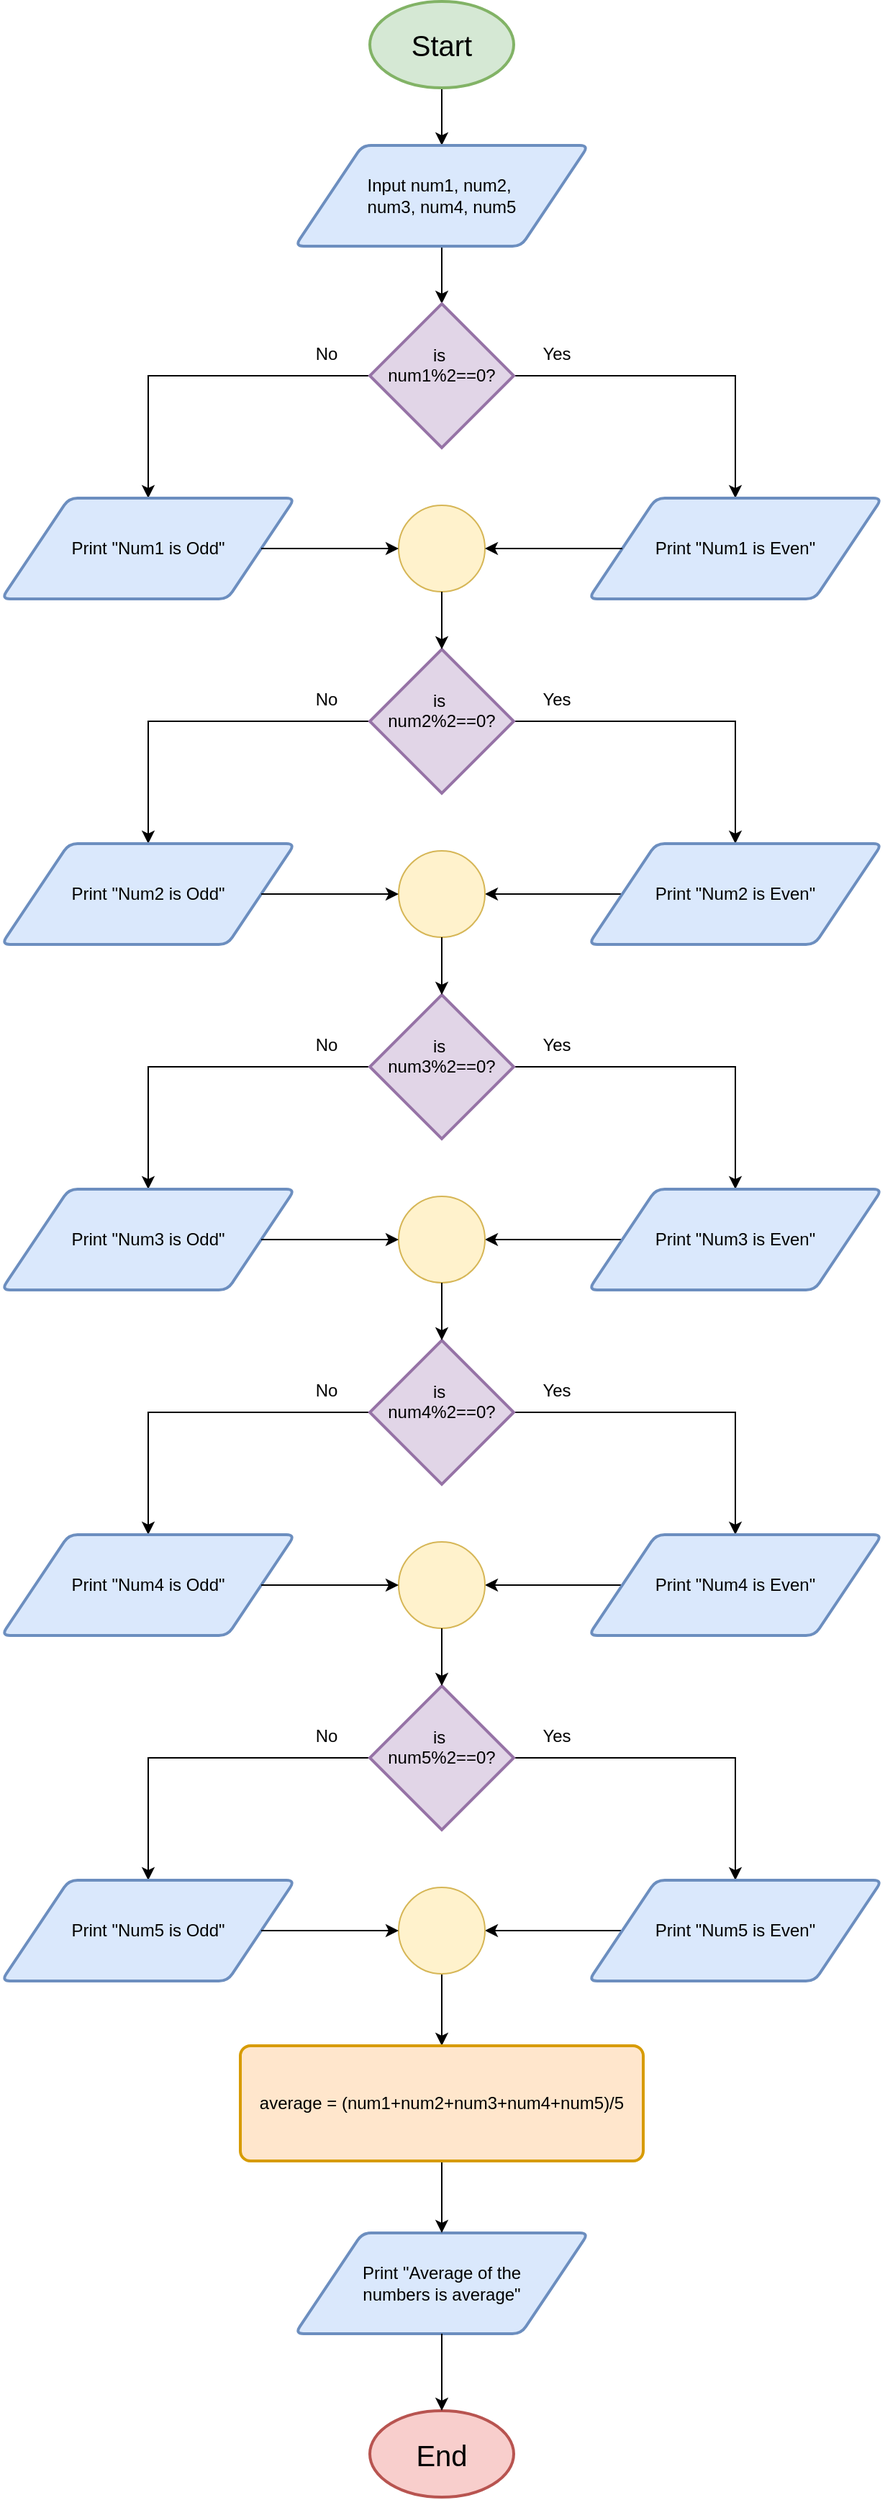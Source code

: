 <mxfile version="24.6.1" type="google">
  <diagram name="Page-1" id="XSoZNVKPw_GVeHKzmO73">
    <mxGraphModel grid="1" page="1" gridSize="10" guides="1" tooltips="1" connect="1" arrows="1" fold="1" pageScale="1" pageWidth="827" pageHeight="1169" math="0" shadow="0">
      <root>
        <mxCell id="0" />
        <mxCell id="1" parent="0" />
        <mxCell id="Kz_34uuD4_kzi1NYp4pW-72" value="Print &quot;Average of the&lt;br&gt;&lt;span style=&quot;background-color: initial;&quot;&gt;numbers&lt;/span&gt;&lt;span style=&quot;background-color: initial;&quot;&gt;&amp;nbsp;is average&quot;&lt;/span&gt;" style="shape=parallelogram;html=1;strokeWidth=2;perimeter=parallelogramPerimeter;whiteSpace=wrap;rounded=1;arcSize=12;size=0.23;fillColor=#dae8fc;strokeColor=#6c8ebf;" vertex="1" parent="1">
          <mxGeometry x="312" y="1570" width="204" height="70" as="geometry" />
        </mxCell>
        <mxCell id="Kz_34uuD4_kzi1NYp4pW-4" style="edgeStyle=orthogonalEdgeStyle;rounded=0;orthogonalLoop=1;jettySize=auto;html=1;exitX=0.5;exitY=1;exitDx=0;exitDy=0;exitPerimeter=0;" edge="1" parent="1" source="Kz_34uuD4_kzi1NYp4pW-1" target="Kz_34uuD4_kzi1NYp4pW-3">
          <mxGeometry relative="1" as="geometry" />
        </mxCell>
        <mxCell id="Kz_34uuD4_kzi1NYp4pW-1" value="&lt;font style=&quot;font-size: 20px;&quot;&gt;Start&lt;/font&gt;" style="strokeWidth=2;html=1;shape=mxgraph.flowchart.start_1;whiteSpace=wrap;fillColor=#d5e8d4;strokeColor=#82b366;" vertex="1" parent="1">
          <mxGeometry x="364" y="20" width="100" height="60" as="geometry" />
        </mxCell>
        <mxCell id="Kz_34uuD4_kzi1NYp4pW-7" style="edgeStyle=orthogonalEdgeStyle;rounded=0;orthogonalLoop=1;jettySize=auto;html=1;exitX=0.5;exitY=1;exitDx=0;exitDy=0;" edge="1" parent="1" source="Kz_34uuD4_kzi1NYp4pW-3" target="Kz_34uuD4_kzi1NYp4pW-5">
          <mxGeometry relative="1" as="geometry" />
        </mxCell>
        <mxCell id="Kz_34uuD4_kzi1NYp4pW-3" value="Input num1, num2,&amp;nbsp;&lt;div&gt;num3, num4, num5&lt;/div&gt;" style="shape=parallelogram;html=1;strokeWidth=2;perimeter=parallelogramPerimeter;whiteSpace=wrap;rounded=1;arcSize=12;size=0.23;fillColor=#dae8fc;strokeColor=#6c8ebf;" vertex="1" parent="1">
          <mxGeometry x="312" y="120" width="204" height="70" as="geometry" />
        </mxCell>
        <mxCell id="Kz_34uuD4_kzi1NYp4pW-14" style="edgeStyle=orthogonalEdgeStyle;rounded=0;orthogonalLoop=1;jettySize=auto;html=1;exitX=0;exitY=0.5;exitDx=0;exitDy=0;exitPerimeter=0;entryX=0.5;entryY=0;entryDx=0;entryDy=0;" edge="1" parent="1" source="Kz_34uuD4_kzi1NYp4pW-5" target="Kz_34uuD4_kzi1NYp4pW-12">
          <mxGeometry relative="1" as="geometry" />
        </mxCell>
        <mxCell id="Kz_34uuD4_kzi1NYp4pW-16" style="edgeStyle=orthogonalEdgeStyle;rounded=0;orthogonalLoop=1;jettySize=auto;html=1;exitX=1;exitY=0.5;exitDx=0;exitDy=0;exitPerimeter=0;entryX=0.5;entryY=0;entryDx=0;entryDy=0;" edge="1" parent="1" source="Kz_34uuD4_kzi1NYp4pW-5" target="Kz_34uuD4_kzi1NYp4pW-8">
          <mxGeometry relative="1" as="geometry" />
        </mxCell>
        <mxCell id="Kz_34uuD4_kzi1NYp4pW-5" value="is&amp;nbsp;&lt;div&gt;num1%2==0?&lt;/div&gt;&lt;div&gt;&lt;br&gt;&lt;/div&gt;" style="strokeWidth=2;html=1;shape=mxgraph.flowchart.decision;whiteSpace=wrap;fillColor=#e1d5e7;strokeColor=#9673a6;" vertex="1" parent="1">
          <mxGeometry x="364" y="230" width="100" height="100" as="geometry" />
        </mxCell>
        <mxCell id="Kz_34uuD4_kzi1NYp4pW-8" value="Print &quot;Num1 is Even&quot;" style="shape=parallelogram;html=1;strokeWidth=2;perimeter=parallelogramPerimeter;whiteSpace=wrap;rounded=1;arcSize=12;size=0.23;fillColor=#dae8fc;strokeColor=#6c8ebf;" vertex="1" parent="1">
          <mxGeometry x="516" y="365" width="204" height="70" as="geometry" />
        </mxCell>
        <mxCell id="Kz_34uuD4_kzi1NYp4pW-9" value="" style="verticalLabelPosition=bottom;verticalAlign=top;html=1;shape=mxgraph.flowchart.on-page_reference;fillColor=#fff2cc;strokeColor=#d6b656;" vertex="1" parent="1">
          <mxGeometry x="384" y="370" width="60" height="60" as="geometry" />
        </mxCell>
        <mxCell id="Kz_34uuD4_kzi1NYp4pW-11" style="edgeStyle=orthogonalEdgeStyle;rounded=0;orthogonalLoop=1;jettySize=auto;html=1;exitX=0;exitY=0.5;exitDx=0;exitDy=0;entryX=1;entryY=0.5;entryDx=0;entryDy=0;entryPerimeter=0;" edge="1" parent="1" source="Kz_34uuD4_kzi1NYp4pW-8" target="Kz_34uuD4_kzi1NYp4pW-9">
          <mxGeometry relative="1" as="geometry" />
        </mxCell>
        <mxCell id="Kz_34uuD4_kzi1NYp4pW-12" value="Print &quot;Num1 is Odd&quot;" style="shape=parallelogram;html=1;strokeWidth=2;perimeter=parallelogramPerimeter;whiteSpace=wrap;rounded=1;arcSize=12;size=0.23;fillColor=#dae8fc;strokeColor=#6c8ebf;" vertex="1" parent="1">
          <mxGeometry x="108" y="365" width="204" height="70" as="geometry" />
        </mxCell>
        <mxCell id="Kz_34uuD4_kzi1NYp4pW-13" style="edgeStyle=orthogonalEdgeStyle;rounded=0;orthogonalLoop=1;jettySize=auto;html=1;exitX=1;exitY=0.5;exitDx=0;exitDy=0;entryX=0;entryY=0.5;entryDx=0;entryDy=0;entryPerimeter=0;" edge="1" parent="1" source="Kz_34uuD4_kzi1NYp4pW-12" target="Kz_34uuD4_kzi1NYp4pW-9">
          <mxGeometry relative="1" as="geometry" />
        </mxCell>
        <mxCell id="Kz_34uuD4_kzi1NYp4pW-17" value="Yes" style="text;html=1;align=center;verticalAlign=middle;whiteSpace=wrap;rounded=0;" vertex="1" parent="1">
          <mxGeometry x="464" y="250" width="60" height="30" as="geometry" />
        </mxCell>
        <mxCell id="Kz_34uuD4_kzi1NYp4pW-19" value="No" style="text;html=1;align=center;verticalAlign=middle;whiteSpace=wrap;rounded=0;" vertex="1" parent="1">
          <mxGeometry x="304" y="250" width="60" height="30" as="geometry" />
        </mxCell>
        <mxCell id="Kz_34uuD4_kzi1NYp4pW-29" style="edgeStyle=orthogonalEdgeStyle;rounded=0;orthogonalLoop=1;jettySize=auto;html=1;exitX=1;exitY=0.5;exitDx=0;exitDy=0;exitPerimeter=0;" edge="1" parent="1" source="Kz_34uuD4_kzi1NYp4pW-24" target="Kz_34uuD4_kzi1NYp4pW-25">
          <mxGeometry relative="1" as="geometry" />
        </mxCell>
        <mxCell id="Kz_34uuD4_kzi1NYp4pW-30" style="edgeStyle=orthogonalEdgeStyle;rounded=0;orthogonalLoop=1;jettySize=auto;html=1;exitX=0;exitY=0.5;exitDx=0;exitDy=0;exitPerimeter=0;" edge="1" parent="1" source="Kz_34uuD4_kzi1NYp4pW-24" target="Kz_34uuD4_kzi1NYp4pW-27">
          <mxGeometry relative="1" as="geometry" />
        </mxCell>
        <mxCell id="Kz_34uuD4_kzi1NYp4pW-24" value="is&amp;nbsp;&lt;div&gt;num2%2==0?&lt;/div&gt;&lt;div&gt;&lt;br&gt;&lt;/div&gt;" style="strokeWidth=2;html=1;shape=mxgraph.flowchart.decision;whiteSpace=wrap;fillColor=#e1d5e7;strokeColor=#9673a6;" vertex="1" parent="1">
          <mxGeometry x="364" y="470" width="100" height="100" as="geometry" />
        </mxCell>
        <mxCell id="Kz_34uuD4_kzi1NYp4pW-32" style="edgeStyle=orthogonalEdgeStyle;rounded=0;orthogonalLoop=1;jettySize=auto;html=1;exitX=0;exitY=0.5;exitDx=0;exitDy=0;" edge="1" parent="1" source="Kz_34uuD4_kzi1NYp4pW-25" target="Kz_34uuD4_kzi1NYp4pW-26">
          <mxGeometry relative="1" as="geometry" />
        </mxCell>
        <mxCell id="Kz_34uuD4_kzi1NYp4pW-25" value="Print &quot;Num2 is Even&quot;" style="shape=parallelogram;html=1;strokeWidth=2;perimeter=parallelogramPerimeter;whiteSpace=wrap;rounded=1;arcSize=12;size=0.23;fillColor=#dae8fc;strokeColor=#6c8ebf;" vertex="1" parent="1">
          <mxGeometry x="516" y="605" width="204" height="70" as="geometry" />
        </mxCell>
        <mxCell id="Kz_34uuD4_kzi1NYp4pW-26" value="" style="verticalLabelPosition=bottom;verticalAlign=top;html=1;shape=mxgraph.flowchart.on-page_reference;fillColor=#fff2cc;strokeColor=#d6b656;" vertex="1" parent="1">
          <mxGeometry x="384" y="610" width="60" height="60" as="geometry" />
        </mxCell>
        <mxCell id="Kz_34uuD4_kzi1NYp4pW-27" value="Print &quot;Num2 is Odd&quot;" style="shape=parallelogram;html=1;strokeWidth=2;perimeter=parallelogramPerimeter;whiteSpace=wrap;rounded=1;arcSize=12;size=0.23;fillColor=#dae8fc;strokeColor=#6c8ebf;" vertex="1" parent="1">
          <mxGeometry x="108" y="605" width="204" height="70" as="geometry" />
        </mxCell>
        <mxCell id="Kz_34uuD4_kzi1NYp4pW-28" style="edgeStyle=orthogonalEdgeStyle;rounded=0;orthogonalLoop=1;jettySize=auto;html=1;exitX=0.5;exitY=1;exitDx=0;exitDy=0;exitPerimeter=0;entryX=0.5;entryY=0;entryDx=0;entryDy=0;entryPerimeter=0;" edge="1" parent="1" source="Kz_34uuD4_kzi1NYp4pW-9" target="Kz_34uuD4_kzi1NYp4pW-24">
          <mxGeometry relative="1" as="geometry" />
        </mxCell>
        <mxCell id="Kz_34uuD4_kzi1NYp4pW-31" style="edgeStyle=orthogonalEdgeStyle;rounded=0;orthogonalLoop=1;jettySize=auto;html=1;exitX=1;exitY=0.5;exitDx=0;exitDy=0;entryX=0;entryY=0.5;entryDx=0;entryDy=0;entryPerimeter=0;" edge="1" parent="1" source="Kz_34uuD4_kzi1NYp4pW-27" target="Kz_34uuD4_kzi1NYp4pW-26">
          <mxGeometry relative="1" as="geometry" />
        </mxCell>
        <mxCell id="Kz_34uuD4_kzi1NYp4pW-33" style="edgeStyle=orthogonalEdgeStyle;rounded=0;orthogonalLoop=1;jettySize=auto;html=1;exitX=1;exitY=0.5;exitDx=0;exitDy=0;exitPerimeter=0;" edge="1" parent="1" source="Kz_34uuD4_kzi1NYp4pW-35" target="Kz_34uuD4_kzi1NYp4pW-37">
          <mxGeometry relative="1" as="geometry" />
        </mxCell>
        <mxCell id="Kz_34uuD4_kzi1NYp4pW-34" style="edgeStyle=orthogonalEdgeStyle;rounded=0;orthogonalLoop=1;jettySize=auto;html=1;exitX=0;exitY=0.5;exitDx=0;exitDy=0;exitPerimeter=0;" edge="1" parent="1" source="Kz_34uuD4_kzi1NYp4pW-35" target="Kz_34uuD4_kzi1NYp4pW-39">
          <mxGeometry relative="1" as="geometry" />
        </mxCell>
        <mxCell id="Kz_34uuD4_kzi1NYp4pW-35" value="is&amp;nbsp;&lt;div&gt;num3%2==0?&lt;/div&gt;&lt;div&gt;&lt;br&gt;&lt;/div&gt;" style="strokeWidth=2;html=1;shape=mxgraph.flowchart.decision;whiteSpace=wrap;fillColor=#e1d5e7;strokeColor=#9673a6;" vertex="1" parent="1">
          <mxGeometry x="364" y="710" width="100" height="100" as="geometry" />
        </mxCell>
        <mxCell id="Kz_34uuD4_kzi1NYp4pW-36" style="edgeStyle=orthogonalEdgeStyle;rounded=0;orthogonalLoop=1;jettySize=auto;html=1;exitX=0;exitY=0.5;exitDx=0;exitDy=0;" edge="1" parent="1" source="Kz_34uuD4_kzi1NYp4pW-37" target="Kz_34uuD4_kzi1NYp4pW-38">
          <mxGeometry relative="1" as="geometry" />
        </mxCell>
        <mxCell id="Kz_34uuD4_kzi1NYp4pW-37" value="Print &quot;Num3 is Even&quot;" style="shape=parallelogram;html=1;strokeWidth=2;perimeter=parallelogramPerimeter;whiteSpace=wrap;rounded=1;arcSize=12;size=0.23;fillColor=#dae8fc;strokeColor=#6c8ebf;" vertex="1" parent="1">
          <mxGeometry x="516" y="845" width="204" height="70" as="geometry" />
        </mxCell>
        <mxCell id="Kz_34uuD4_kzi1NYp4pW-38" value="" style="verticalLabelPosition=bottom;verticalAlign=top;html=1;shape=mxgraph.flowchart.on-page_reference;fillColor=#fff2cc;strokeColor=#d6b656;" vertex="1" parent="1">
          <mxGeometry x="384" y="850" width="60" height="60" as="geometry" />
        </mxCell>
        <mxCell id="Kz_34uuD4_kzi1NYp4pW-39" value="Print &quot;Num3 is Odd&quot;" style="shape=parallelogram;html=1;strokeWidth=2;perimeter=parallelogramPerimeter;whiteSpace=wrap;rounded=1;arcSize=12;size=0.23;fillColor=#dae8fc;strokeColor=#6c8ebf;" vertex="1" parent="1">
          <mxGeometry x="108" y="845" width="204" height="70" as="geometry" />
        </mxCell>
        <mxCell id="Kz_34uuD4_kzi1NYp4pW-40" style="edgeStyle=orthogonalEdgeStyle;rounded=0;orthogonalLoop=1;jettySize=auto;html=1;exitX=1;exitY=0.5;exitDx=0;exitDy=0;entryX=0;entryY=0.5;entryDx=0;entryDy=0;entryPerimeter=0;" edge="1" parent="1" source="Kz_34uuD4_kzi1NYp4pW-39" target="Kz_34uuD4_kzi1NYp4pW-38">
          <mxGeometry relative="1" as="geometry" />
        </mxCell>
        <mxCell id="Kz_34uuD4_kzi1NYp4pW-41" style="edgeStyle=orthogonalEdgeStyle;rounded=0;orthogonalLoop=1;jettySize=auto;html=1;exitX=1;exitY=0.5;exitDx=0;exitDy=0;exitPerimeter=0;" edge="1" parent="1" source="Kz_34uuD4_kzi1NYp4pW-43" target="Kz_34uuD4_kzi1NYp4pW-45">
          <mxGeometry relative="1" as="geometry" />
        </mxCell>
        <mxCell id="Kz_34uuD4_kzi1NYp4pW-42" style="edgeStyle=orthogonalEdgeStyle;rounded=0;orthogonalLoop=1;jettySize=auto;html=1;exitX=0;exitY=0.5;exitDx=0;exitDy=0;exitPerimeter=0;" edge="1" parent="1" source="Kz_34uuD4_kzi1NYp4pW-43" target="Kz_34uuD4_kzi1NYp4pW-47">
          <mxGeometry relative="1" as="geometry" />
        </mxCell>
        <mxCell id="Kz_34uuD4_kzi1NYp4pW-43" value="is&amp;nbsp;&lt;div&gt;num4%2==0?&lt;/div&gt;&lt;div&gt;&lt;br&gt;&lt;/div&gt;" style="strokeWidth=2;html=1;shape=mxgraph.flowchart.decision;whiteSpace=wrap;fillColor=#e1d5e7;strokeColor=#9673a6;" vertex="1" parent="1">
          <mxGeometry x="364" y="950" width="100" height="100" as="geometry" />
        </mxCell>
        <mxCell id="Kz_34uuD4_kzi1NYp4pW-44" style="edgeStyle=orthogonalEdgeStyle;rounded=0;orthogonalLoop=1;jettySize=auto;html=1;exitX=0;exitY=0.5;exitDx=0;exitDy=0;" edge="1" parent="1" source="Kz_34uuD4_kzi1NYp4pW-45" target="Kz_34uuD4_kzi1NYp4pW-46">
          <mxGeometry relative="1" as="geometry" />
        </mxCell>
        <mxCell id="Kz_34uuD4_kzi1NYp4pW-45" value="Print &quot;Num4 is Even&quot;" style="shape=parallelogram;html=1;strokeWidth=2;perimeter=parallelogramPerimeter;whiteSpace=wrap;rounded=1;arcSize=12;size=0.23;fillColor=#dae8fc;strokeColor=#6c8ebf;" vertex="1" parent="1">
          <mxGeometry x="516" y="1085" width="204" height="70" as="geometry" />
        </mxCell>
        <mxCell id="Kz_34uuD4_kzi1NYp4pW-46" value="" style="verticalLabelPosition=bottom;verticalAlign=top;html=1;shape=mxgraph.flowchart.on-page_reference;fillColor=#fff2cc;strokeColor=#d6b656;" vertex="1" parent="1">
          <mxGeometry x="384" y="1090" width="60" height="60" as="geometry" />
        </mxCell>
        <mxCell id="Kz_34uuD4_kzi1NYp4pW-47" value="Print &quot;Num4 is Odd&quot;" style="shape=parallelogram;html=1;strokeWidth=2;perimeter=parallelogramPerimeter;whiteSpace=wrap;rounded=1;arcSize=12;size=0.23;fillColor=#dae8fc;strokeColor=#6c8ebf;" vertex="1" parent="1">
          <mxGeometry x="108" y="1085" width="204" height="70" as="geometry" />
        </mxCell>
        <mxCell id="Kz_34uuD4_kzi1NYp4pW-48" style="edgeStyle=orthogonalEdgeStyle;rounded=0;orthogonalLoop=1;jettySize=auto;html=1;exitX=1;exitY=0.5;exitDx=0;exitDy=0;entryX=0;entryY=0.5;entryDx=0;entryDy=0;entryPerimeter=0;" edge="1" parent="1" source="Kz_34uuD4_kzi1NYp4pW-47" target="Kz_34uuD4_kzi1NYp4pW-46">
          <mxGeometry relative="1" as="geometry" />
        </mxCell>
        <mxCell id="Kz_34uuD4_kzi1NYp4pW-49" style="edgeStyle=orthogonalEdgeStyle;rounded=0;orthogonalLoop=1;jettySize=auto;html=1;exitX=1;exitY=0.5;exitDx=0;exitDy=0;exitPerimeter=0;" edge="1" parent="1" source="Kz_34uuD4_kzi1NYp4pW-51" target="Kz_34uuD4_kzi1NYp4pW-53">
          <mxGeometry relative="1" as="geometry" />
        </mxCell>
        <mxCell id="Kz_34uuD4_kzi1NYp4pW-50" style="edgeStyle=orthogonalEdgeStyle;rounded=0;orthogonalLoop=1;jettySize=auto;html=1;exitX=0;exitY=0.5;exitDx=0;exitDy=0;exitPerimeter=0;" edge="1" parent="1" source="Kz_34uuD4_kzi1NYp4pW-51" target="Kz_34uuD4_kzi1NYp4pW-55">
          <mxGeometry relative="1" as="geometry" />
        </mxCell>
        <mxCell id="Kz_34uuD4_kzi1NYp4pW-51" value="is&amp;nbsp;&lt;div&gt;num5%2==0?&lt;/div&gt;&lt;div&gt;&lt;br&gt;&lt;/div&gt;" style="strokeWidth=2;html=1;shape=mxgraph.flowchart.decision;whiteSpace=wrap;fillColor=#e1d5e7;strokeColor=#9673a6;" vertex="1" parent="1">
          <mxGeometry x="364" y="1190" width="100" height="100" as="geometry" />
        </mxCell>
        <mxCell id="Kz_34uuD4_kzi1NYp4pW-52" style="edgeStyle=orthogonalEdgeStyle;rounded=0;orthogonalLoop=1;jettySize=auto;html=1;exitX=0;exitY=0.5;exitDx=0;exitDy=0;" edge="1" parent="1" source="Kz_34uuD4_kzi1NYp4pW-53" target="Kz_34uuD4_kzi1NYp4pW-54">
          <mxGeometry relative="1" as="geometry" />
        </mxCell>
        <mxCell id="Kz_34uuD4_kzi1NYp4pW-53" value="Print &quot;Num5 is Even&quot;" style="shape=parallelogram;html=1;strokeWidth=2;perimeter=parallelogramPerimeter;whiteSpace=wrap;rounded=1;arcSize=12;size=0.23;fillColor=#dae8fc;strokeColor=#6c8ebf;" vertex="1" parent="1">
          <mxGeometry x="516" y="1325" width="204" height="70" as="geometry" />
        </mxCell>
        <mxCell id="Kz_34uuD4_kzi1NYp4pW-61" style="edgeStyle=orthogonalEdgeStyle;rounded=0;orthogonalLoop=1;jettySize=auto;html=1;exitX=0.5;exitY=1;exitDx=0;exitDy=0;exitPerimeter=0;entryX=0.5;entryY=0;entryDx=0;entryDy=0;" edge="1" parent="1" source="Kz_34uuD4_kzi1NYp4pW-54" target="Kz_34uuD4_kzi1NYp4pW-60">
          <mxGeometry relative="1" as="geometry" />
        </mxCell>
        <mxCell id="Kz_34uuD4_kzi1NYp4pW-54" value="" style="verticalLabelPosition=bottom;verticalAlign=top;html=1;shape=mxgraph.flowchart.on-page_reference;fillColor=#fff2cc;strokeColor=#d6b656;" vertex="1" parent="1">
          <mxGeometry x="384" y="1330" width="60" height="60" as="geometry" />
        </mxCell>
        <mxCell id="Kz_34uuD4_kzi1NYp4pW-55" value="Print &quot;Num5 is Odd&quot;" style="shape=parallelogram;html=1;strokeWidth=2;perimeter=parallelogramPerimeter;whiteSpace=wrap;rounded=1;arcSize=12;size=0.23;fillColor=#dae8fc;strokeColor=#6c8ebf;" vertex="1" parent="1">
          <mxGeometry x="108" y="1325" width="204" height="70" as="geometry" />
        </mxCell>
        <mxCell id="Kz_34uuD4_kzi1NYp4pW-56" style="edgeStyle=orthogonalEdgeStyle;rounded=0;orthogonalLoop=1;jettySize=auto;html=1;exitX=1;exitY=0.5;exitDx=0;exitDy=0;entryX=0;entryY=0.5;entryDx=0;entryDy=0;entryPerimeter=0;" edge="1" parent="1" source="Kz_34uuD4_kzi1NYp4pW-55" target="Kz_34uuD4_kzi1NYp4pW-54">
          <mxGeometry relative="1" as="geometry" />
        </mxCell>
        <mxCell id="Kz_34uuD4_kzi1NYp4pW-57" style="edgeStyle=orthogonalEdgeStyle;rounded=0;orthogonalLoop=1;jettySize=auto;html=1;exitX=0.5;exitY=1;exitDx=0;exitDy=0;exitPerimeter=0;entryX=0.5;entryY=0;entryDx=0;entryDy=0;entryPerimeter=0;" edge="1" parent="1" source="Kz_34uuD4_kzi1NYp4pW-26" target="Kz_34uuD4_kzi1NYp4pW-35">
          <mxGeometry relative="1" as="geometry" />
        </mxCell>
        <mxCell id="Kz_34uuD4_kzi1NYp4pW-58" style="edgeStyle=orthogonalEdgeStyle;rounded=0;orthogonalLoop=1;jettySize=auto;html=1;exitX=0.5;exitY=1;exitDx=0;exitDy=0;exitPerimeter=0;entryX=0.5;entryY=0;entryDx=0;entryDy=0;entryPerimeter=0;" edge="1" parent="1" source="Kz_34uuD4_kzi1NYp4pW-38" target="Kz_34uuD4_kzi1NYp4pW-43">
          <mxGeometry relative="1" as="geometry" />
        </mxCell>
        <mxCell id="Kz_34uuD4_kzi1NYp4pW-59" style="edgeStyle=orthogonalEdgeStyle;rounded=0;orthogonalLoop=1;jettySize=auto;html=1;exitX=0.5;exitY=1;exitDx=0;exitDy=0;exitPerimeter=0;entryX=0.5;entryY=0;entryDx=0;entryDy=0;entryPerimeter=0;" edge="1" parent="1" source="Kz_34uuD4_kzi1NYp4pW-46" target="Kz_34uuD4_kzi1NYp4pW-51">
          <mxGeometry relative="1" as="geometry" />
        </mxCell>
        <mxCell id="Kz_34uuD4_kzi1NYp4pW-73" style="edgeStyle=orthogonalEdgeStyle;rounded=0;orthogonalLoop=1;jettySize=auto;html=1;exitX=0.5;exitY=1;exitDx=0;exitDy=0;" edge="1" parent="1" source="Kz_34uuD4_kzi1NYp4pW-60" target="Kz_34uuD4_kzi1NYp4pW-72">
          <mxGeometry relative="1" as="geometry" />
        </mxCell>
        <mxCell id="Kz_34uuD4_kzi1NYp4pW-60" value="average = (num1+num2+num3+num4+num5)/5" style="rounded=1;whiteSpace=wrap;html=1;absoluteArcSize=1;arcSize=14;strokeWidth=2;fillColor=#ffe6cc;strokeColor=#d79b00;" vertex="1" parent="1">
          <mxGeometry x="274" y="1440" width="280" height="80" as="geometry" />
        </mxCell>
        <mxCell id="Kz_34uuD4_kzi1NYp4pW-62" value="&lt;font style=&quot;font-size: 20px;&quot;&gt;End&lt;/font&gt;" style="strokeWidth=2;html=1;shape=mxgraph.flowchart.start_1;whiteSpace=wrap;fillColor=#f8cecc;strokeColor=#b85450;" vertex="1" parent="1">
          <mxGeometry x="364" y="1693.5" width="100" height="60" as="geometry" />
        </mxCell>
        <mxCell id="Kz_34uuD4_kzi1NYp4pW-64" value="Yes" style="text;html=1;align=center;verticalAlign=middle;whiteSpace=wrap;rounded=0;" vertex="1" parent="1">
          <mxGeometry x="464" y="490" width="60" height="30" as="geometry" />
        </mxCell>
        <mxCell id="Kz_34uuD4_kzi1NYp4pW-65" value="No" style="text;html=1;align=center;verticalAlign=middle;whiteSpace=wrap;rounded=0;" vertex="1" parent="1">
          <mxGeometry x="304" y="490" width="60" height="30" as="geometry" />
        </mxCell>
        <mxCell id="Kz_34uuD4_kzi1NYp4pW-66" value="Yes" style="text;html=1;align=center;verticalAlign=middle;whiteSpace=wrap;rounded=0;" vertex="1" parent="1">
          <mxGeometry x="464" y="730" width="60" height="30" as="geometry" />
        </mxCell>
        <mxCell id="Kz_34uuD4_kzi1NYp4pW-67" value="No" style="text;html=1;align=center;verticalAlign=middle;whiteSpace=wrap;rounded=0;" vertex="1" parent="1">
          <mxGeometry x="304" y="730" width="60" height="30" as="geometry" />
        </mxCell>
        <mxCell id="Kz_34uuD4_kzi1NYp4pW-68" value="Yes" style="text;html=1;align=center;verticalAlign=middle;whiteSpace=wrap;rounded=0;" vertex="1" parent="1">
          <mxGeometry x="464" y="970" width="60" height="30" as="geometry" />
        </mxCell>
        <mxCell id="Kz_34uuD4_kzi1NYp4pW-69" value="No" style="text;html=1;align=center;verticalAlign=middle;whiteSpace=wrap;rounded=0;" vertex="1" parent="1">
          <mxGeometry x="304" y="970" width="60" height="30" as="geometry" />
        </mxCell>
        <mxCell id="Kz_34uuD4_kzi1NYp4pW-70" value="Yes" style="text;html=1;align=center;verticalAlign=middle;whiteSpace=wrap;rounded=0;" vertex="1" parent="1">
          <mxGeometry x="464" y="1210" width="60" height="30" as="geometry" />
        </mxCell>
        <mxCell id="Kz_34uuD4_kzi1NYp4pW-71" value="No" style="text;html=1;align=center;verticalAlign=middle;whiteSpace=wrap;rounded=0;" vertex="1" parent="1">
          <mxGeometry x="304" y="1210" width="60" height="30" as="geometry" />
        </mxCell>
        <mxCell id="Kz_34uuD4_kzi1NYp4pW-74" style="edgeStyle=orthogonalEdgeStyle;rounded=0;orthogonalLoop=1;jettySize=auto;html=1;exitX=0.5;exitY=1;exitDx=0;exitDy=0;entryX=0.5;entryY=0;entryDx=0;entryDy=0;entryPerimeter=0;" edge="1" parent="1" source="Kz_34uuD4_kzi1NYp4pW-72" target="Kz_34uuD4_kzi1NYp4pW-62">
          <mxGeometry relative="1" as="geometry" />
        </mxCell>
      </root>
    </mxGraphModel>
  </diagram>
</mxfile>
